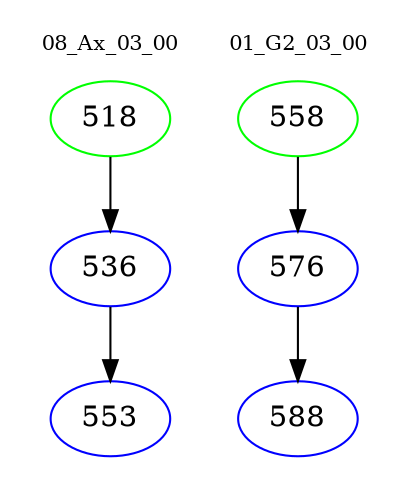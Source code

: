 digraph{
subgraph cluster_0 {
color = white
label = "08_Ax_03_00";
fontsize=10;
T0_518 [label="518", color="green"]
T0_518 -> T0_536 [color="black"]
T0_536 [label="536", color="blue"]
T0_536 -> T0_553 [color="black"]
T0_553 [label="553", color="blue"]
}
subgraph cluster_1 {
color = white
label = "01_G2_03_00";
fontsize=10;
T1_558 [label="558", color="green"]
T1_558 -> T1_576 [color="black"]
T1_576 [label="576", color="blue"]
T1_576 -> T1_588 [color="black"]
T1_588 [label="588", color="blue"]
}
}
